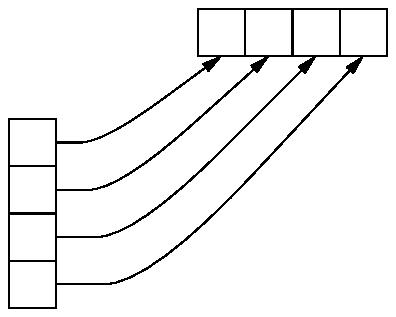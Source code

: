 .\" diag1.pic -- a diagram example
.\" $Id$
.\" Carlos Duarte, 971201/981017
.\"
.PS
scale = 2.54
a = 0.6
box wid 4*a ht a invis 
box wid a ht a; box same; box same;  box same; 
box wid a ht a with .nw at 1st box .sw - (0,.8)
box wid a ht a with .nw at last box .sw 
box wid a ht a with .nw at last box .sw 
box wid a ht a with .nw at last box .sw 
for f = 6 to 9 by 1 do {
	spline from `f'th box .e right (f-3)/5 then -> to `f-4'th box .s
}
.PE
